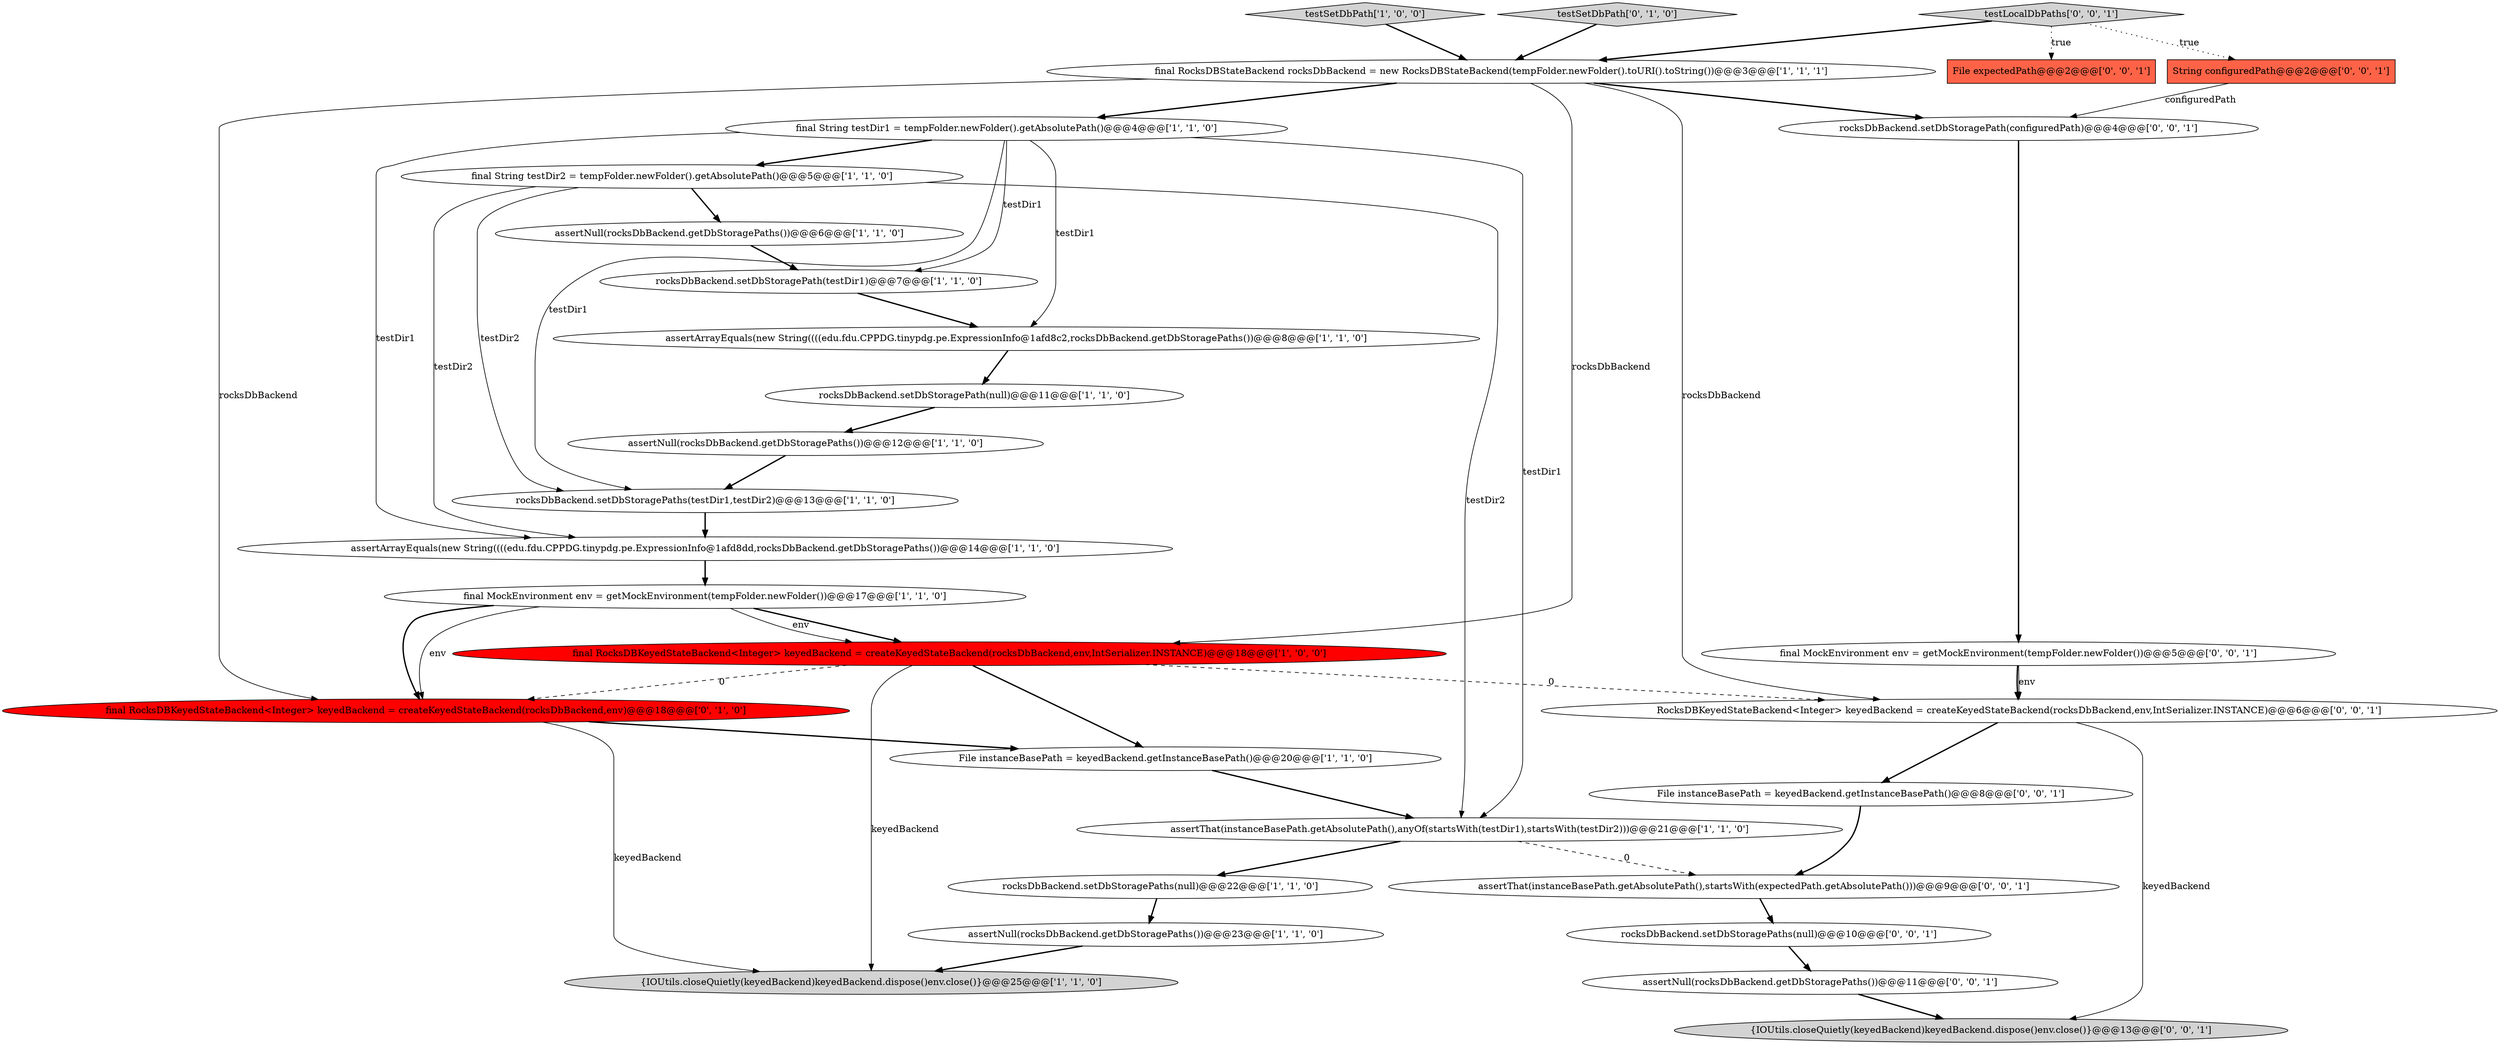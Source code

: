 digraph {
6 [style = filled, label = "rocksDbBackend.setDbStoragePaths(testDir1,testDir2)@@@13@@@['1', '1', '0']", fillcolor = white, shape = ellipse image = "AAA0AAABBB1BBB"];
21 [style = filled, label = "final MockEnvironment env = getMockEnvironment(tempFolder.newFolder())@@@5@@@['0', '0', '1']", fillcolor = white, shape = ellipse image = "AAA0AAABBB3BBB"];
1 [style = filled, label = "final MockEnvironment env = getMockEnvironment(tempFolder.newFolder())@@@17@@@['1', '1', '0']", fillcolor = white, shape = ellipse image = "AAA0AAABBB1BBB"];
0 [style = filled, label = "assertNull(rocksDbBackend.getDbStoragePaths())@@@12@@@['1', '1', '0']", fillcolor = white, shape = ellipse image = "AAA0AAABBB1BBB"];
20 [style = filled, label = "testLocalDbPaths['0', '0', '1']", fillcolor = lightgray, shape = diamond image = "AAA0AAABBB3BBB"];
2 [style = filled, label = "{IOUtils.closeQuietly(keyedBackend)keyedBackend.dispose()env.close()}@@@25@@@['1', '1', '0']", fillcolor = lightgray, shape = ellipse image = "AAA0AAABBB1BBB"];
23 [style = filled, label = "rocksDbBackend.setDbStoragePath(configuredPath)@@@4@@@['0', '0', '1']", fillcolor = white, shape = ellipse image = "AAA0AAABBB3BBB"];
27 [style = filled, label = "File expectedPath@@@2@@@['0', '0', '1']", fillcolor = tomato, shape = box image = "AAA0AAABBB3BBB"];
28 [style = filled, label = "File instanceBasePath = keyedBackend.getInstanceBasePath()@@@8@@@['0', '0', '1']", fillcolor = white, shape = ellipse image = "AAA0AAABBB3BBB"];
18 [style = filled, label = "final RocksDBKeyedStateBackend<Integer> keyedBackend = createKeyedStateBackend(rocksDbBackend,env)@@@18@@@['0', '1', '0']", fillcolor = red, shape = ellipse image = "AAA1AAABBB2BBB"];
24 [style = filled, label = "assertThat(instanceBasePath.getAbsolutePath(),startsWith(expectedPath.getAbsolutePath()))@@@9@@@['0', '0', '1']", fillcolor = white, shape = ellipse image = "AAA0AAABBB3BBB"];
8 [style = filled, label = "final RocksDBKeyedStateBackend<Integer> keyedBackend = createKeyedStateBackend(rocksDbBackend,env,IntSerializer.INSTANCE)@@@18@@@['1', '0', '0']", fillcolor = red, shape = ellipse image = "AAA1AAABBB1BBB"];
26 [style = filled, label = "String configuredPath@@@2@@@['0', '0', '1']", fillcolor = tomato, shape = box image = "AAA0AAABBB3BBB"];
12 [style = filled, label = "rocksDbBackend.setDbStoragePaths(null)@@@22@@@['1', '1', '0']", fillcolor = white, shape = ellipse image = "AAA0AAABBB1BBB"];
4 [style = filled, label = "assertThat(instanceBasePath.getAbsolutePath(),anyOf(startsWith(testDir1),startsWith(testDir2)))@@@21@@@['1', '1', '0']", fillcolor = white, shape = ellipse image = "AAA0AAABBB1BBB"];
3 [style = filled, label = "assertArrayEquals(new String((((edu.fdu.CPPDG.tinypdg.pe.ExpressionInfo@1afd8dd,rocksDbBackend.getDbStoragePaths())@@@14@@@['1', '1', '0']", fillcolor = white, shape = ellipse image = "AAA0AAABBB1BBB"];
9 [style = filled, label = "testSetDbPath['1', '0', '0']", fillcolor = lightgray, shape = diamond image = "AAA0AAABBB1BBB"];
11 [style = filled, label = "rocksDbBackend.setDbStoragePath(null)@@@11@@@['1', '1', '0']", fillcolor = white, shape = ellipse image = "AAA0AAABBB1BBB"];
17 [style = filled, label = "File instanceBasePath = keyedBackend.getInstanceBasePath()@@@20@@@['1', '1', '0']", fillcolor = white, shape = ellipse image = "AAA0AAABBB1BBB"];
30 [style = filled, label = "assertNull(rocksDbBackend.getDbStoragePaths())@@@11@@@['0', '0', '1']", fillcolor = white, shape = ellipse image = "AAA0AAABBB3BBB"];
13 [style = filled, label = "final RocksDBStateBackend rocksDbBackend = new RocksDBStateBackend(tempFolder.newFolder().toURI().toString())@@@3@@@['1', '1', '1']", fillcolor = white, shape = ellipse image = "AAA0AAABBB1BBB"];
7 [style = filled, label = "assertArrayEquals(new String((((edu.fdu.CPPDG.tinypdg.pe.ExpressionInfo@1afd8c2,rocksDbBackend.getDbStoragePaths())@@@8@@@['1', '1', '0']", fillcolor = white, shape = ellipse image = "AAA0AAABBB1BBB"];
10 [style = filled, label = "assertNull(rocksDbBackend.getDbStoragePaths())@@@23@@@['1', '1', '0']", fillcolor = white, shape = ellipse image = "AAA0AAABBB1BBB"];
14 [style = filled, label = "final String testDir1 = tempFolder.newFolder().getAbsolutePath()@@@4@@@['1', '1', '0']", fillcolor = white, shape = ellipse image = "AAA0AAABBB1BBB"];
22 [style = filled, label = "{IOUtils.closeQuietly(keyedBackend)keyedBackend.dispose()env.close()}@@@13@@@['0', '0', '1']", fillcolor = lightgray, shape = ellipse image = "AAA0AAABBB3BBB"];
5 [style = filled, label = "assertNull(rocksDbBackend.getDbStoragePaths())@@@6@@@['1', '1', '0']", fillcolor = white, shape = ellipse image = "AAA0AAABBB1BBB"];
25 [style = filled, label = "RocksDBKeyedStateBackend<Integer> keyedBackend = createKeyedStateBackend(rocksDbBackend,env,IntSerializer.INSTANCE)@@@6@@@['0', '0', '1']", fillcolor = white, shape = ellipse image = "AAA0AAABBB3BBB"];
29 [style = filled, label = "rocksDbBackend.setDbStoragePaths(null)@@@10@@@['0', '0', '1']", fillcolor = white, shape = ellipse image = "AAA0AAABBB3BBB"];
19 [style = filled, label = "testSetDbPath['0', '1', '0']", fillcolor = lightgray, shape = diamond image = "AAA0AAABBB2BBB"];
15 [style = filled, label = "final String testDir2 = tempFolder.newFolder().getAbsolutePath()@@@5@@@['1', '1', '0']", fillcolor = white, shape = ellipse image = "AAA0AAABBB1BBB"];
16 [style = filled, label = "rocksDbBackend.setDbStoragePath(testDir1)@@@7@@@['1', '1', '0']", fillcolor = white, shape = ellipse image = "AAA0AAABBB1BBB"];
13->18 [style = solid, label="rocksDbBackend"];
6->3 [style = bold, label=""];
26->23 [style = solid, label="configuredPath"];
25->28 [style = bold, label=""];
7->11 [style = bold, label=""];
30->22 [style = bold, label=""];
1->8 [style = bold, label=""];
20->13 [style = bold, label=""];
25->22 [style = solid, label="keyedBackend"];
3->1 [style = bold, label=""];
29->30 [style = bold, label=""];
0->6 [style = bold, label=""];
14->3 [style = solid, label="testDir1"];
13->25 [style = solid, label="rocksDbBackend"];
20->26 [style = dotted, label="true"];
16->7 [style = bold, label=""];
14->4 [style = solid, label="testDir1"];
18->17 [style = bold, label=""];
20->27 [style = dotted, label="true"];
1->18 [style = bold, label=""];
15->3 [style = solid, label="testDir2"];
24->29 [style = bold, label=""];
21->25 [style = bold, label=""];
15->6 [style = solid, label="testDir2"];
1->8 [style = solid, label="env"];
1->18 [style = solid, label="env"];
15->4 [style = solid, label="testDir2"];
15->5 [style = bold, label=""];
14->6 [style = solid, label="testDir1"];
5->16 [style = bold, label=""];
8->17 [style = bold, label=""];
13->8 [style = solid, label="rocksDbBackend"];
11->0 [style = bold, label=""];
12->10 [style = bold, label=""];
19->13 [style = bold, label=""];
23->21 [style = bold, label=""];
13->23 [style = bold, label=""];
18->2 [style = solid, label="keyedBackend"];
4->12 [style = bold, label=""];
28->24 [style = bold, label=""];
8->25 [style = dashed, label="0"];
8->18 [style = dashed, label="0"];
14->15 [style = bold, label=""];
10->2 [style = bold, label=""];
4->24 [style = dashed, label="0"];
21->25 [style = solid, label="env"];
13->14 [style = bold, label=""];
14->7 [style = solid, label="testDir1"];
8->2 [style = solid, label="keyedBackend"];
17->4 [style = bold, label=""];
14->16 [style = solid, label="testDir1"];
9->13 [style = bold, label=""];
}
